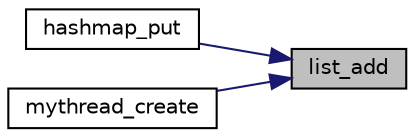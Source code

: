 digraph "list_add"
{
 // LATEX_PDF_SIZE
  edge [fontname="Helvetica",fontsize="10",labelfontname="Helvetica",labelfontsize="10"];
  node [fontname="Helvetica",fontsize="10",shape=record];
  rankdir="RL";
  Node1 [label="list_add",height=0.2,width=0.4,color="black", fillcolor="grey75", style="filled", fontcolor="black",tooltip="Adds a new listentry node at the tail of list."];
  Node1 -> Node2 [dir="back",color="midnightblue",fontsize="10",style="solid",fontname="Helvetica"];
  Node2 [label="hashmap_put",height=0.2,width=0.4,color="black", fillcolor="white", style="filled",URL="$hm_8c.html#ae91dcb3550855f201bc443c1635080fb",tooltip="Set value of the key as data in hashmap."];
  Node1 -> Node3 [dir="back",color="midnightblue",fontsize="10",style="solid",fontname="Helvetica"];
  Node3 [label="mythread_create",height=0.2,width=0.4,color="black", fillcolor="white", style="filled",URL="$mythread_8c.html#aa551d9e63859966605c79afe8fe523f0",tooltip="Create a new thread."];
}

